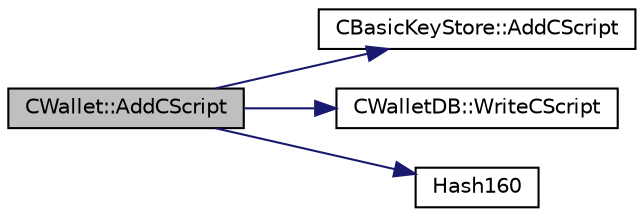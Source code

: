 digraph "CWallet::AddCScript"
{
  edge [fontname="Helvetica",fontsize="10",labelfontname="Helvetica",labelfontsize="10"];
  node [fontname="Helvetica",fontsize="10",shape=record];
  rankdir="LR";
  Node15 [label="CWallet::AddCScript",height=0.2,width=0.4,color="black", fillcolor="grey75", style="filled", fontcolor="black"];
  Node15 -> Node16 [color="midnightblue",fontsize="10",style="solid",fontname="Helvetica"];
  Node16 [label="CBasicKeyStore::AddCScript",height=0.2,width=0.4,color="black", fillcolor="white", style="filled",URL="$db/db1/class_c_basic_key_store.html#a56249ce3540398999cd397eeb662e836"];
  Node15 -> Node17 [color="midnightblue",fontsize="10",style="solid",fontname="Helvetica"];
  Node17 [label="CWalletDB::WriteCScript",height=0.2,width=0.4,color="black", fillcolor="white", style="filled",URL="$d4/d90/class_c_wallet_d_b.html#a8c69e48e2305775898658e0a4f4616c9"];
  Node15 -> Node18 [color="midnightblue",fontsize="10",style="solid",fontname="Helvetica"];
  Node18 [label="Hash160",height=0.2,width=0.4,color="black", fillcolor="white", style="filled",URL="$db/dfb/hash_8h.html#a4490f70ddae16e9e48460a0416a48a6b"];
}
